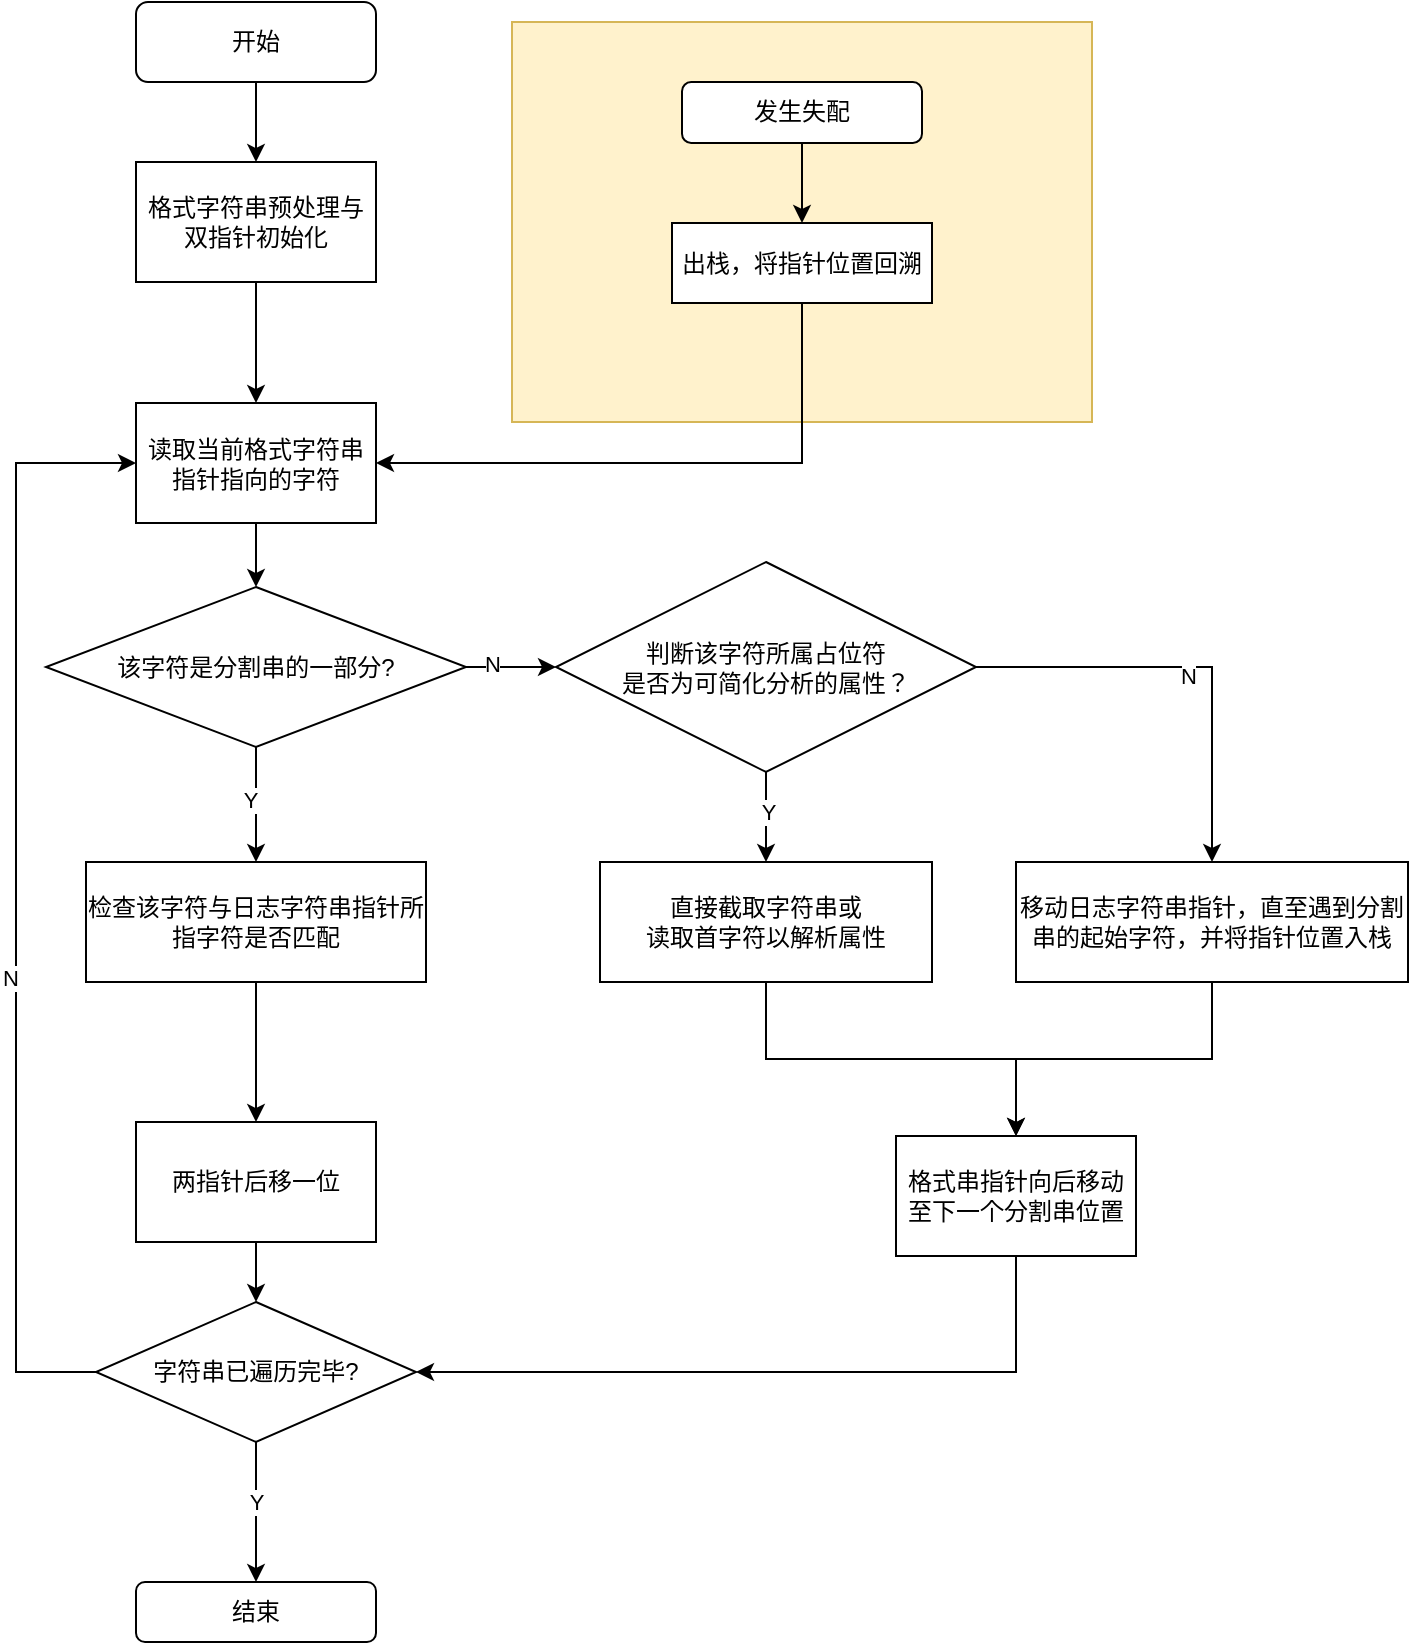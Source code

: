 <mxfile version="21.6.6" type="device">
  <diagram id="C5RBs43oDa-KdzZeNtuy" name="Page-1">
    <mxGraphModel dx="1167" dy="664" grid="1" gridSize="10" guides="1" tooltips="1" connect="1" arrows="1" fold="1" page="1" pageScale="1" pageWidth="827" pageHeight="1169" math="0" shadow="0">
      <root>
        <mxCell id="WIyWlLk6GJQsqaUBKTNV-0" />
        <mxCell id="WIyWlLk6GJQsqaUBKTNV-1" parent="WIyWlLk6GJQsqaUBKTNV-0" />
        <mxCell id="BY-aiIgWC0SO08YBOVGY-48" value="" style="rounded=0;whiteSpace=wrap;html=1;fillColor=#fff2cc;strokeColor=#d6b656;" vertex="1" parent="WIyWlLk6GJQsqaUBKTNV-1">
          <mxGeometry x="338" y="100" width="290" height="200" as="geometry" />
        </mxCell>
        <mxCell id="BY-aiIgWC0SO08YBOVGY-7" style="edgeStyle=orthogonalEdgeStyle;rounded=0;orthogonalLoop=1;jettySize=auto;html=1;exitX=0.5;exitY=1;exitDx=0;exitDy=0;entryX=0.5;entryY=0;entryDx=0;entryDy=0;" edge="1" parent="WIyWlLk6GJQsqaUBKTNV-1" source="BY-aiIgWC0SO08YBOVGY-0" target="BY-aiIgWC0SO08YBOVGY-1">
          <mxGeometry relative="1" as="geometry" />
        </mxCell>
        <mxCell id="BY-aiIgWC0SO08YBOVGY-0" value="开始" style="rounded=1;whiteSpace=wrap;html=1;" vertex="1" parent="WIyWlLk6GJQsqaUBKTNV-1">
          <mxGeometry x="150" y="90" width="120" height="40" as="geometry" />
        </mxCell>
        <mxCell id="BY-aiIgWC0SO08YBOVGY-6" style="edgeStyle=orthogonalEdgeStyle;rounded=0;orthogonalLoop=1;jettySize=auto;html=1;exitX=0.5;exitY=1;exitDx=0;exitDy=0;entryX=0.5;entryY=0;entryDx=0;entryDy=0;" edge="1" parent="WIyWlLk6GJQsqaUBKTNV-1" source="BY-aiIgWC0SO08YBOVGY-1" target="BY-aiIgWC0SO08YBOVGY-4">
          <mxGeometry relative="1" as="geometry">
            <mxPoint x="210" y="270" as="targetPoint" />
          </mxGeometry>
        </mxCell>
        <mxCell id="BY-aiIgWC0SO08YBOVGY-1" value="格式字符串预处理与双指针初始化" style="rounded=0;whiteSpace=wrap;html=1;" vertex="1" parent="WIyWlLk6GJQsqaUBKTNV-1">
          <mxGeometry x="150" y="170" width="120" height="60" as="geometry" />
        </mxCell>
        <mxCell id="BY-aiIgWC0SO08YBOVGY-3" value="结束" style="rounded=1;whiteSpace=wrap;html=1;" vertex="1" parent="WIyWlLk6GJQsqaUBKTNV-1">
          <mxGeometry x="150" y="880" width="120" height="30" as="geometry" />
        </mxCell>
        <mxCell id="BY-aiIgWC0SO08YBOVGY-32" style="edgeStyle=orthogonalEdgeStyle;rounded=0;orthogonalLoop=1;jettySize=auto;html=1;exitX=0.5;exitY=1;exitDx=0;exitDy=0;" edge="1" parent="WIyWlLk6GJQsqaUBKTNV-1" source="BY-aiIgWC0SO08YBOVGY-4" target="BY-aiIgWC0SO08YBOVGY-9">
          <mxGeometry relative="1" as="geometry" />
        </mxCell>
        <mxCell id="BY-aiIgWC0SO08YBOVGY-4" value="读取当前格式字符串指针指向的字符" style="rounded=0;whiteSpace=wrap;html=1;" vertex="1" parent="WIyWlLk6GJQsqaUBKTNV-1">
          <mxGeometry x="150" y="290.5" width="120" height="60" as="geometry" />
        </mxCell>
        <mxCell id="BY-aiIgWC0SO08YBOVGY-12" value="" style="edgeStyle=orthogonalEdgeStyle;rounded=0;orthogonalLoop=1;jettySize=auto;html=1;exitX=0.5;exitY=1;exitDx=0;exitDy=0;" edge="1" parent="WIyWlLk6GJQsqaUBKTNV-1" source="BY-aiIgWC0SO08YBOVGY-9" target="BY-aiIgWC0SO08YBOVGY-11">
          <mxGeometry relative="1" as="geometry" />
        </mxCell>
        <mxCell id="BY-aiIgWC0SO08YBOVGY-13" value="Y" style="edgeLabel;html=1;align=center;verticalAlign=middle;resizable=0;points=[];" vertex="1" connectable="0" parent="BY-aiIgWC0SO08YBOVGY-12">
          <mxGeometry x="-0.086" y="-3" relative="1" as="geometry">
            <mxPoint as="offset" />
          </mxGeometry>
        </mxCell>
        <mxCell id="BY-aiIgWC0SO08YBOVGY-17" value="" style="edgeStyle=orthogonalEdgeStyle;rounded=0;orthogonalLoop=1;jettySize=auto;html=1;exitX=1;exitY=0.5;exitDx=0;exitDy=0;" edge="1" parent="WIyWlLk6GJQsqaUBKTNV-1" source="BY-aiIgWC0SO08YBOVGY-9" target="BY-aiIgWC0SO08YBOVGY-16">
          <mxGeometry relative="1" as="geometry" />
        </mxCell>
        <mxCell id="BY-aiIgWC0SO08YBOVGY-18" value="N" style="edgeLabel;html=1;align=center;verticalAlign=middle;resizable=0;points=[];" vertex="1" connectable="0" parent="BY-aiIgWC0SO08YBOVGY-17">
          <mxGeometry x="-0.431" y="2" relative="1" as="geometry">
            <mxPoint as="offset" />
          </mxGeometry>
        </mxCell>
        <mxCell id="BY-aiIgWC0SO08YBOVGY-9" value="该字符是分割串的一部分?" style="rhombus;whiteSpace=wrap;html=1;" vertex="1" parent="WIyWlLk6GJQsqaUBKTNV-1">
          <mxGeometry x="105" y="382.5" width="210" height="80" as="geometry" />
        </mxCell>
        <mxCell id="BY-aiIgWC0SO08YBOVGY-31" style="edgeStyle=orthogonalEdgeStyle;rounded=0;orthogonalLoop=1;jettySize=auto;html=1;exitX=0.5;exitY=1;exitDx=0;exitDy=0;entryX=0.5;entryY=0;entryDx=0;entryDy=0;" edge="1" parent="WIyWlLk6GJQsqaUBKTNV-1" source="BY-aiIgWC0SO08YBOVGY-11" target="BY-aiIgWC0SO08YBOVGY-30">
          <mxGeometry relative="1" as="geometry" />
        </mxCell>
        <mxCell id="BY-aiIgWC0SO08YBOVGY-11" value="检查该字符与日志字符串指针所指字符是否匹配" style="whiteSpace=wrap;html=1;" vertex="1" parent="WIyWlLk6GJQsqaUBKTNV-1">
          <mxGeometry x="125" y="520" width="170" height="60" as="geometry" />
        </mxCell>
        <mxCell id="BY-aiIgWC0SO08YBOVGY-20" value="" style="edgeStyle=orthogonalEdgeStyle;rounded=0;orthogonalLoop=1;jettySize=auto;html=1;" edge="1" parent="WIyWlLk6GJQsqaUBKTNV-1" source="BY-aiIgWC0SO08YBOVGY-16" target="BY-aiIgWC0SO08YBOVGY-19">
          <mxGeometry relative="1" as="geometry" />
        </mxCell>
        <mxCell id="BY-aiIgWC0SO08YBOVGY-21" value="Y" style="edgeLabel;html=1;align=center;verticalAlign=middle;resizable=0;points=[];" vertex="1" connectable="0" parent="BY-aiIgWC0SO08YBOVGY-20">
          <mxGeometry x="-0.134" y="1" relative="1" as="geometry">
            <mxPoint as="offset" />
          </mxGeometry>
        </mxCell>
        <mxCell id="BY-aiIgWC0SO08YBOVGY-23" value="" style="edgeStyle=orthogonalEdgeStyle;rounded=0;orthogonalLoop=1;jettySize=auto;html=1;" edge="1" parent="WIyWlLk6GJQsqaUBKTNV-1" source="BY-aiIgWC0SO08YBOVGY-16" target="BY-aiIgWC0SO08YBOVGY-22">
          <mxGeometry relative="1" as="geometry" />
        </mxCell>
        <mxCell id="BY-aiIgWC0SO08YBOVGY-24" value="N" style="edgeLabel;html=1;align=center;verticalAlign=middle;resizable=0;points=[];" vertex="1" connectable="0" parent="BY-aiIgWC0SO08YBOVGY-23">
          <mxGeometry x="-0.02" y="-4" relative="1" as="geometry">
            <mxPoint as="offset" />
          </mxGeometry>
        </mxCell>
        <mxCell id="BY-aiIgWC0SO08YBOVGY-16" value="判断该字符所属占位符&lt;br&gt;是否为可简化分析的属性？" style="rhombus;whiteSpace=wrap;html=1;" vertex="1" parent="WIyWlLk6GJQsqaUBKTNV-1">
          <mxGeometry x="360" y="370" width="210" height="105" as="geometry" />
        </mxCell>
        <mxCell id="BY-aiIgWC0SO08YBOVGY-29" style="edgeStyle=orthogonalEdgeStyle;rounded=0;orthogonalLoop=1;jettySize=auto;html=1;exitX=0.5;exitY=1;exitDx=0;exitDy=0;entryX=0.5;entryY=0;entryDx=0;entryDy=0;" edge="1" parent="WIyWlLk6GJQsqaUBKTNV-1" source="BY-aiIgWC0SO08YBOVGY-19" target="BY-aiIgWC0SO08YBOVGY-25">
          <mxGeometry relative="1" as="geometry" />
        </mxCell>
        <mxCell id="BY-aiIgWC0SO08YBOVGY-19" value="直接截取字符串或&lt;br&gt;读取首字符以解析属性" style="whiteSpace=wrap;html=1;" vertex="1" parent="WIyWlLk6GJQsqaUBKTNV-1">
          <mxGeometry x="382" y="520" width="166" height="60" as="geometry" />
        </mxCell>
        <mxCell id="BY-aiIgWC0SO08YBOVGY-26" value="" style="edgeStyle=orthogonalEdgeStyle;rounded=0;orthogonalLoop=1;jettySize=auto;html=1;" edge="1" parent="WIyWlLk6GJQsqaUBKTNV-1" source="BY-aiIgWC0SO08YBOVGY-22" target="BY-aiIgWC0SO08YBOVGY-25">
          <mxGeometry relative="1" as="geometry" />
        </mxCell>
        <mxCell id="BY-aiIgWC0SO08YBOVGY-22" value="移动日志字符串指针，直至遇到分割串的起始字符，并将指针位置入栈" style="whiteSpace=wrap;html=1;" vertex="1" parent="WIyWlLk6GJQsqaUBKTNV-1">
          <mxGeometry x="590" y="520" width="196" height="60" as="geometry" />
        </mxCell>
        <mxCell id="BY-aiIgWC0SO08YBOVGY-34" style="edgeStyle=orthogonalEdgeStyle;rounded=0;orthogonalLoop=1;jettySize=auto;html=1;exitX=0.5;exitY=1;exitDx=0;exitDy=0;entryX=1;entryY=0.5;entryDx=0;entryDy=0;" edge="1" parent="WIyWlLk6GJQsqaUBKTNV-1" source="BY-aiIgWC0SO08YBOVGY-25" target="BY-aiIgWC0SO08YBOVGY-28">
          <mxGeometry relative="1" as="geometry" />
        </mxCell>
        <mxCell id="BY-aiIgWC0SO08YBOVGY-25" value="格式串指针向后移动至下一个分割串位置" style="whiteSpace=wrap;html=1;" vertex="1" parent="WIyWlLk6GJQsqaUBKTNV-1">
          <mxGeometry x="530" y="657" width="120" height="60" as="geometry" />
        </mxCell>
        <mxCell id="BY-aiIgWC0SO08YBOVGY-35" style="edgeStyle=orthogonalEdgeStyle;rounded=0;orthogonalLoop=1;jettySize=auto;html=1;exitX=0.5;exitY=1;exitDx=0;exitDy=0;" edge="1" parent="WIyWlLk6GJQsqaUBKTNV-1" source="BY-aiIgWC0SO08YBOVGY-28" target="BY-aiIgWC0SO08YBOVGY-3">
          <mxGeometry relative="1" as="geometry" />
        </mxCell>
        <mxCell id="BY-aiIgWC0SO08YBOVGY-36" value="Y" style="edgeLabel;html=1;align=center;verticalAlign=middle;resizable=0;points=[];" vertex="1" connectable="0" parent="BY-aiIgWC0SO08YBOVGY-35">
          <mxGeometry x="-0.162" relative="1" as="geometry">
            <mxPoint as="offset" />
          </mxGeometry>
        </mxCell>
        <mxCell id="BY-aiIgWC0SO08YBOVGY-37" style="edgeStyle=orthogonalEdgeStyle;rounded=0;orthogonalLoop=1;jettySize=auto;html=1;exitX=0;exitY=0.5;exitDx=0;exitDy=0;entryX=0;entryY=0.5;entryDx=0;entryDy=0;" edge="1" parent="WIyWlLk6GJQsqaUBKTNV-1" source="BY-aiIgWC0SO08YBOVGY-28" target="BY-aiIgWC0SO08YBOVGY-4">
          <mxGeometry relative="1" as="geometry">
            <Array as="points">
              <mxPoint x="90" y="775" />
              <mxPoint x="90" y="321" />
            </Array>
          </mxGeometry>
        </mxCell>
        <mxCell id="BY-aiIgWC0SO08YBOVGY-38" value="N" style="edgeLabel;html=1;align=center;verticalAlign=middle;resizable=0;points=[];" vertex="1" connectable="0" parent="BY-aiIgWC0SO08YBOVGY-37">
          <mxGeometry x="-0.146" y="3" relative="1" as="geometry">
            <mxPoint as="offset" />
          </mxGeometry>
        </mxCell>
        <mxCell id="BY-aiIgWC0SO08YBOVGY-28" value="字符串已遍历完毕?" style="rhombus;whiteSpace=wrap;html=1;" vertex="1" parent="WIyWlLk6GJQsqaUBKTNV-1">
          <mxGeometry x="130" y="740" width="160" height="70" as="geometry" />
        </mxCell>
        <mxCell id="BY-aiIgWC0SO08YBOVGY-33" style="edgeStyle=orthogonalEdgeStyle;rounded=0;orthogonalLoop=1;jettySize=auto;html=1;exitX=0.5;exitY=1;exitDx=0;exitDy=0;entryX=0.5;entryY=0;entryDx=0;entryDy=0;" edge="1" parent="WIyWlLk6GJQsqaUBKTNV-1" source="BY-aiIgWC0SO08YBOVGY-30" target="BY-aiIgWC0SO08YBOVGY-28">
          <mxGeometry relative="1" as="geometry" />
        </mxCell>
        <mxCell id="BY-aiIgWC0SO08YBOVGY-30" value="两指针后移一位" style="rounded=0;whiteSpace=wrap;html=1;" vertex="1" parent="WIyWlLk6GJQsqaUBKTNV-1">
          <mxGeometry x="150" y="650" width="120" height="60" as="geometry" />
        </mxCell>
        <mxCell id="BY-aiIgWC0SO08YBOVGY-44" style="edgeStyle=orthogonalEdgeStyle;rounded=0;orthogonalLoop=1;jettySize=auto;html=1;exitX=0.5;exitY=1;exitDx=0;exitDy=0;entryX=1;entryY=0.5;entryDx=0;entryDy=0;" edge="1" parent="WIyWlLk6GJQsqaUBKTNV-1" source="BY-aiIgWC0SO08YBOVGY-47" target="BY-aiIgWC0SO08YBOVGY-4">
          <mxGeometry relative="1" as="geometry">
            <mxPoint x="480" y="270.5" as="sourcePoint" />
          </mxGeometry>
        </mxCell>
        <mxCell id="BY-aiIgWC0SO08YBOVGY-45" style="edgeStyle=orthogonalEdgeStyle;rounded=0;orthogonalLoop=1;jettySize=auto;html=1;exitX=0.5;exitY=1;exitDx=0;exitDy=0;entryX=0.5;entryY=0;entryDx=0;entryDy=0;" edge="1" parent="WIyWlLk6GJQsqaUBKTNV-1" source="BY-aiIgWC0SO08YBOVGY-46" target="BY-aiIgWC0SO08YBOVGY-47">
          <mxGeometry relative="1" as="geometry" />
        </mxCell>
        <mxCell id="BY-aiIgWC0SO08YBOVGY-46" value="发生失配" style="rounded=1;whiteSpace=wrap;html=1;" vertex="1" parent="WIyWlLk6GJQsqaUBKTNV-1">
          <mxGeometry x="423" y="130" width="120" height="30.5" as="geometry" />
        </mxCell>
        <mxCell id="BY-aiIgWC0SO08YBOVGY-47" value="出栈，将指针位置回溯" style="rounded=0;whiteSpace=wrap;html=1;" vertex="1" parent="WIyWlLk6GJQsqaUBKTNV-1">
          <mxGeometry x="418" y="200.5" width="130" height="40" as="geometry" />
        </mxCell>
      </root>
    </mxGraphModel>
  </diagram>
</mxfile>

